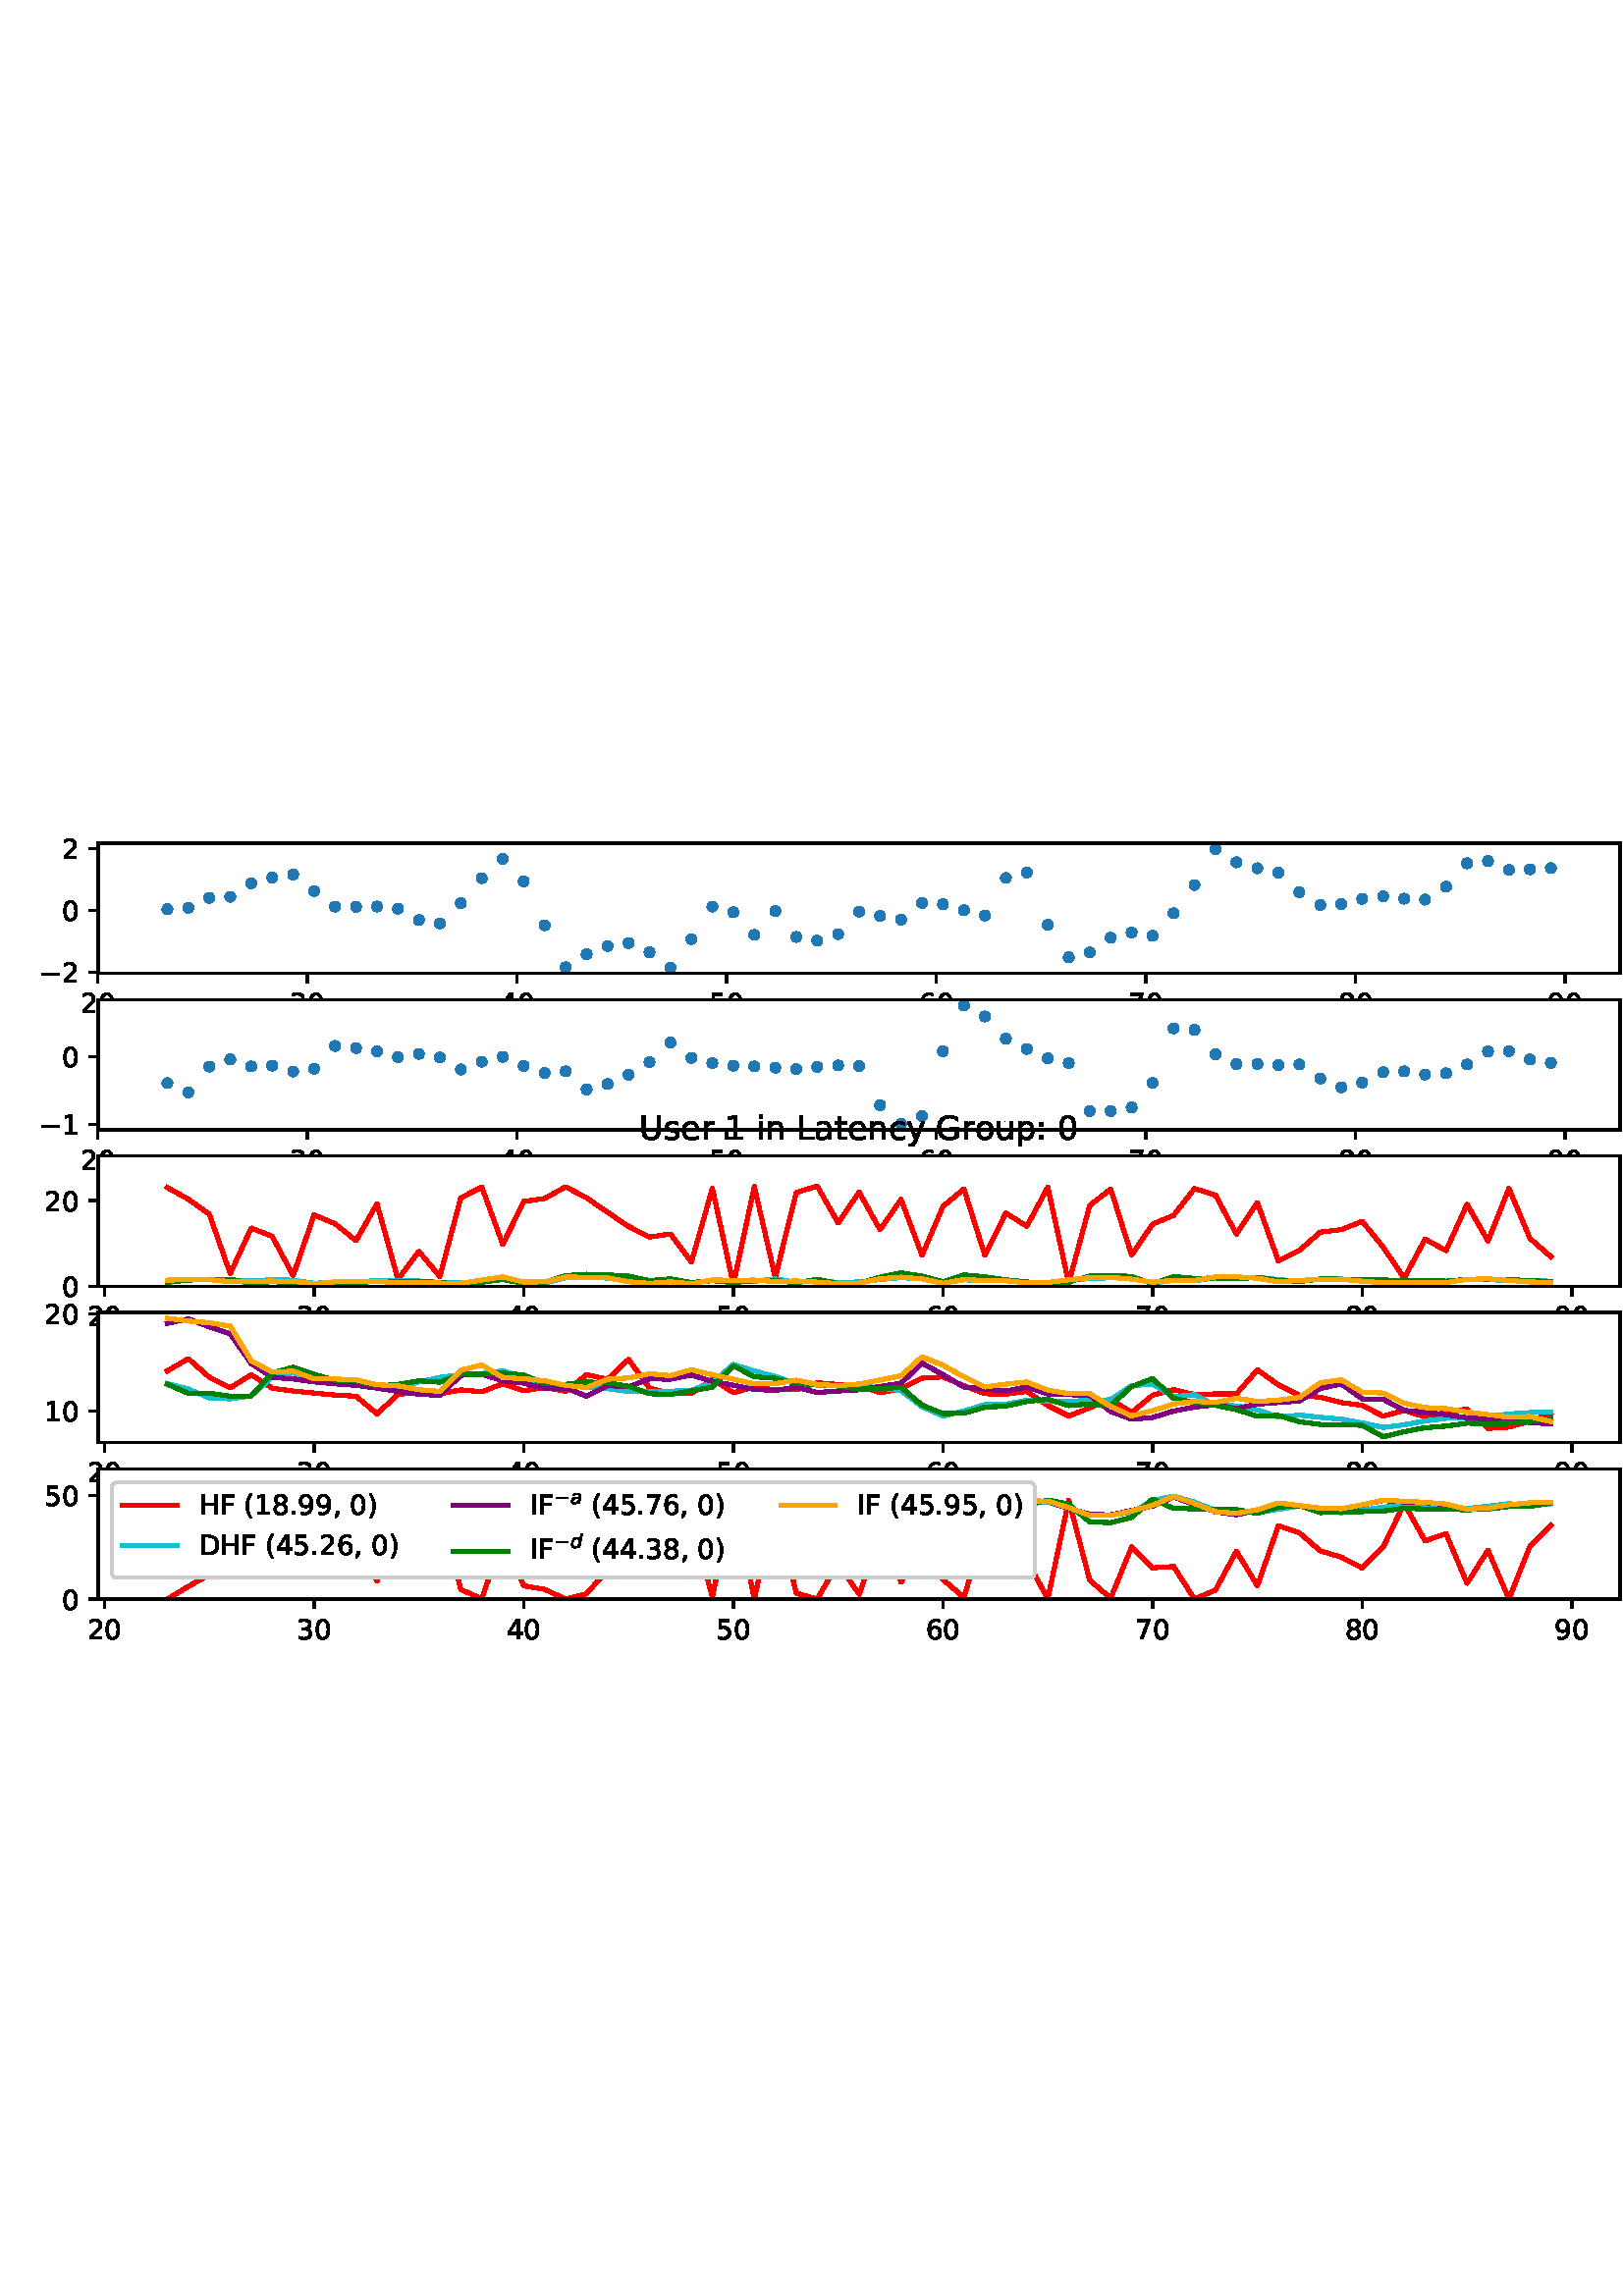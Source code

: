 %!PS-Adobe-3.0 EPSF-3.0
%%Orientation: portrait
%%BoundingBox: -54 216 666 576
%%EndComments
%%BeginProlog
/mpldict 9 dict def
mpldict begin
/m { moveto } bind def
/l { lineto } bind def
/r { rlineto } bind def
/c { curveto } bind def
/cl { closepath } bind def
/box {
m
1 index 0 r
0 exch r
neg 0 r
cl
} bind def
/clipbox {
box
clip
newpath
} bind def
%!PS-Adobe-3.0 Resource-Font
%%Copyright: Copyright (c) 2003 by Bitstream, Inc. All Rights Reserved. Copyright (c) 2006 by Tavmjong Bah. All Rights Reserved. DejaVu changes are in public domain 
25 dict begin
/_d{bind def}bind def
/_m{moveto}_d
/_l{lineto}_d
/_cl{closepath eofill}_d
/_c{curveto}_d
/_sc{7 -1 roll{setcachedevice}{pop pop pop pop pop pop}ifelse}_d
/_e{exec}_d
/FontName /DejaVuSans def
/PaintType 0 def
/FontMatrix[.001 0 0 .001 0 0]def
/FontBBox[-1021 -463 1793 1232]def
/FontType 3 def
/Encoding [ /space /parenleft /parenright /comma /period /zero /one /two /three /four /five /six /seven /eight /nine /colon /D /F /G /H /I /L /U /a /c /e /i /n /o /p /r /s /t /u /y /minus ] def
/FontInfo 10 dict dup begin
/FamilyName (DejaVu Sans) def
/FullName (DejaVu Sans) def
/Notice (Copyright (c) 2003 by Bitstream, Inc. All Rights Reserved. Copyright (c) 2006 by Tavmjong Bah. All Rights Reserved. DejaVu changes are in public domain ) def
/Weight (Book) def
/Version (Version 2.35) def
/ItalicAngle 0.0 def
/isFixedPitch false def
/UnderlinePosition -130 def
/UnderlineThickness 90 def
end readonly def
/CharStrings 37 dict dup begin
/.notdef 0 def
/space{318 0 0 0 0 0 _sc
}_d
/parenleft{390 0 86 -131 310 759 _sc
310 759 _m
266 683 234 609 213 536 _c
191 463 181 389 181 314 _c
181 238 191 164 213 91 _c
234 17 266 -56 310 -131 _c
232 -131 _l
183 -54 146 20 122 94 _c
98 168 86 241 86 314 _c
86 386 98 459 122 533 _c
146 607 182 682 232 759 _c
310 759 _l
_cl}_d
/parenright{390 0 80 -131 304 759 _sc
80 759 _m
158 759 _l
206 682 243 607 267 533 _c
291 459 304 386 304 314 _c
304 241 291 168 267 94 _c
243 20 206 -54 158 -131 _c
80 -131 _l
123 -56 155 17 177 91 _c
198 164 209 238 209 314 _c
209 389 198 463 177 536 _c
155 609 123 683 80 759 _c
_cl}_d
/comma{318 0 77 -115 220 124 _sc
117 124 _m
220 124 _l
220 40 _l
140 -115 _l
77 -115 _l
117 40 _l
117 124 _l
_cl}_d
/period{318 0 107 0 210 124 _sc
107 124 _m
210 124 _l
210 0 _l
107 0 _l
107 124 _l
_cl}_d
/zero{636 0 66 -13 570 742 _sc
318 664 _m
267 664 229 639 203 589 _c
177 539 165 464 165 364 _c
165 264 177 189 203 139 _c
229 89 267 64 318 64 _c
369 64 407 89 433 139 _c
458 189 471 264 471 364 _c
471 464 458 539 433 589 _c
407 639 369 664 318 664 _c
318 742 _m
399 742 461 709 505 645 _c
548 580 570 486 570 364 _c
570 241 548 147 505 83 _c
461 19 399 -13 318 -13 _c
236 -13 173 19 130 83 _c
87 147 66 241 66 364 _c
66 486 87 580 130 645 _c
173 709 236 742 318 742 _c
_cl}_d
/one{636 0 110 0 544 729 _sc
124 83 _m
285 83 _l
285 639 _l
110 604 _l
110 694 _l
284 729 _l
383 729 _l
383 83 _l
544 83 _l
544 0 _l
124 0 _l
124 83 _l
_cl}_d
/two{{636 0 73 0 536 742 _sc
192 83 _m
536 83 _l
536 0 _l
73 0 _l
73 83 _l
110 121 161 173 226 239 _c
290 304 331 346 348 365 _c
380 400 402 430 414 455 _c
426 479 433 504 433 528 _c
433 566 419 598 392 622 _c
365 646 330 659 286 659 _c
255 659 222 653 188 643 _c
154 632 117 616 78 594 _c
78 694 _l
118 710 155 722 189 730 _c
223 738 255 742 284 742 _c
}_e{359 742 419 723 464 685 _c
509 647 532 597 532 534 _c
532 504 526 475 515 449 _c
504 422 484 390 454 354 _c
446 344 420 317 376 272 _c
332 227 271 164 192 83 _c
_cl}_e}_d
/three{{636 0 76 -13 556 742 _sc
406 393 _m
453 383 490 362 516 330 _c
542 298 556 258 556 212 _c
556 140 531 84 482 45 _c
432 6 362 -13 271 -13 _c
240 -13 208 -10 176 -4 _c
144 1 110 10 76 22 _c
76 117 _l
103 101 133 89 166 81 _c
198 73 232 69 268 69 _c
330 69 377 81 409 105 _c
441 129 458 165 458 212 _c
458 254 443 288 413 312 _c
383 336 341 349 287 349 _c
}_e{202 349 _l
202 430 _l
291 430 _l
339 430 376 439 402 459 _c
428 478 441 506 441 543 _c
441 580 427 609 401 629 _c
374 649 336 659 287 659 _c
260 659 231 656 200 650 _c
169 644 135 635 98 623 _c
98 711 _l
135 721 170 729 203 734 _c
235 739 266 742 296 742 _c
370 742 429 725 473 691 _c
517 657 539 611 539 553 _c
539 513 527 479 504 451 _c
481 423 448 403 406 393 _c
_cl}_e}_d
/four{636 0 49 0 580 729 _sc
378 643 _m
129 254 _l
378 254 _l
378 643 _l
352 729 _m
476 729 _l
476 254 _l
580 254 _l
580 172 _l
476 172 _l
476 0 _l
378 0 _l
378 172 _l
49 172 _l
49 267 _l
352 729 _l
_cl}_d
/five{{636 0 77 -13 549 729 _sc
108 729 _m
495 729 _l
495 646 _l
198 646 _l
198 467 _l
212 472 227 476 241 478 _c
255 480 270 482 284 482 _c
365 482 429 459 477 415 _c
525 370 549 310 549 234 _c
549 155 524 94 475 51 _c
426 8 357 -13 269 -13 _c
238 -13 207 -10 175 -6 _c
143 -1 111 6 77 17 _c
77 116 _l
106 100 136 88 168 80 _c
199 72 232 69 267 69 _c
}_e{323 69 368 83 401 113 _c
433 143 450 183 450 234 _c
450 284 433 324 401 354 _c
368 384 323 399 267 399 _c
241 399 214 396 188 390 _c
162 384 135 375 108 363 _c
108 729 _l
_cl}_e}_d
/six{{636 0 70 -13 573 742 _sc
330 404 _m
286 404 251 388 225 358 _c
199 328 186 286 186 234 _c
186 181 199 139 225 109 _c
251 79 286 64 330 64 _c
374 64 409 79 435 109 _c
461 139 474 181 474 234 _c
474 286 461 328 435 358 _c
409 388 374 404 330 404 _c
526 713 _m
526 623 _l
501 635 476 644 451 650 _c
425 656 400 659 376 659 _c
310 659 260 637 226 593 _c
}_e{192 549 172 482 168 394 _c
187 422 211 444 240 459 _c
269 474 301 482 336 482 _c
409 482 467 459 509 415 _c
551 371 573 310 573 234 _c
573 159 550 99 506 54 _c
462 9 403 -13 330 -13 _c
246 -13 181 19 137 83 _c
92 147 70 241 70 364 _c
70 479 97 571 152 639 _c
206 707 280 742 372 742 _c
396 742 421 739 447 735 _c
472 730 498 723 526 713 _c
_cl}_e}_d
/seven{636 0 82 0 551 729 _sc
82 729 _m
551 729 _l
551 687 _l
286 0 _l
183 0 _l
432 646 _l
82 646 _l
82 729 _l
_cl}_d
/eight{{636 0 68 -13 568 742 _sc
318 346 _m
271 346 234 333 207 308 _c
180 283 167 249 167 205 _c
167 161 180 126 207 101 _c
234 76 271 64 318 64 _c
364 64 401 76 428 102 _c
455 127 469 161 469 205 _c
469 249 455 283 429 308 _c
402 333 365 346 318 346 _c
219 388 _m
177 398 144 418 120 447 _c
96 476 85 511 85 553 _c
85 611 105 657 147 691 _c
188 725 245 742 318 742 _c
}_e{390 742 447 725 489 691 _c
530 657 551 611 551 553 _c
551 511 539 476 515 447 _c
491 418 459 398 417 388 _c
464 377 501 355 528 323 _c
554 291 568 251 568 205 _c
568 134 546 80 503 43 _c
459 5 398 -13 318 -13 _c
237 -13 175 5 132 43 _c
89 80 68 134 68 205 _c
68 251 81 291 108 323 _c
134 355 171 377 219 388 _c
183 544 _m
183 506 194 476 218 455 _c
}_e{242 434 275 424 318 424 _c
360 424 393 434 417 455 _c
441 476 453 506 453 544 _c
453 582 441 611 417 632 _c
393 653 360 664 318 664 _c
275 664 242 653 218 632 _c
194 611 183 582 183 544 _c
_cl}_e}_d
/nine{{636 0 63 -13 566 742 _sc
110 15 _m
110 105 _l
134 93 159 84 185 78 _c
210 72 235 69 260 69 _c
324 69 374 90 408 134 _c
442 178 462 244 468 334 _c
448 306 424 284 396 269 _c
367 254 335 247 300 247 _c
226 247 168 269 126 313 _c
84 357 63 417 63 494 _c
63 568 85 628 129 674 _c
173 719 232 742 306 742 _c
390 742 455 709 499 645 _c
543 580 566 486 566 364 _c
}_e{566 248 538 157 484 89 _c
429 21 356 -13 264 -13 _c
239 -13 214 -10 189 -6 _c
163 -2 137 5 110 15 _c
306 324 _m
350 324 385 339 411 369 _c
437 399 450 441 450 494 _c
450 546 437 588 411 618 _c
385 648 350 664 306 664 _c
262 664 227 648 201 618 _c
175 588 162 546 162 494 _c
162 441 175 399 201 369 _c
227 339 262 324 306 324 _c
_cl}_e}_d
/colon{337 0 117 0 220 517 _sc
117 124 _m
220 124 _l
220 0 _l
117 0 _l
117 124 _l
117 517 _m
220 517 _l
220 393 _l
117 393 _l
117 517 _l
_cl}_d
/D{770 0 98 0 711 729 _sc
197 648 _m
197 81 _l
316 81 _l
416 81 490 103 537 149 _c
583 195 607 267 607 365 _c
607 463 583 534 537 580 _c
490 625 416 648 316 648 _c
197 648 _l
98 729 _m
301 729 _l
442 729 546 699 612 641 _c
678 582 711 490 711 365 _c
711 239 677 147 611 88 _c
545 29 441 0 301 0 _c
98 0 _l
98 729 _l
_cl}_d
/F{575 0 98 0 517 729 _sc
98 729 _m
517 729 _l
517 646 _l
197 646 _l
197 431 _l
486 431 _l
486 348 _l
197 348 _l
197 0 _l
98 0 _l
98 729 _l
_cl}_d
/G{{775 0 56 -13 693 742 _sc
595 104 _m
595 300 _l
434 300 _l
434 381 _l
693 381 _l
693 68 _l
655 40 613 20 567 7 _c
521 -6 472 -13 420 -13 _c
306 -13 216 20 152 86 _c
88 152 56 245 56 364 _c
56 482 88 575 152 642 _c
216 708 306 742 420 742 _c
467 742 512 736 555 724 _c
598 712 638 695 674 673 _c
674 568 _l
637 598 598 621 557 637 _c
516 653 473 661 428 661 _c
}_e{338 661 271 636 227 586 _c
182 536 160 462 160 364 _c
160 265 182 191 227 141 _c
271 91 338 67 428 67 _c
462 67 493 70 521 76 _c
549 82 573 91 595 104 _c
_cl}_e}_d
/H{752 0 98 0 654 729 _sc
98 729 _m
197 729 _l
197 430 _l
555 430 _l
555 729 _l
654 729 _l
654 0 _l
555 0 _l
555 347 _l
197 347 _l
197 0 _l
98 0 _l
98 729 _l
_cl}_d
/I{295 0 98 0 197 729 _sc
98 729 _m
197 729 _l
197 0 _l
98 0 _l
98 729 _l
_cl}_d
/L{557 0 98 0 552 729 _sc
98 729 _m
197 729 _l
197 83 _l
552 83 _l
552 0 _l
98 0 _l
98 729 _l
_cl}_d
/U{732 0 87 -13 645 729 _sc
87 729 _m
186 729 _l
186 286 _l
186 208 200 151 228 117 _c
256 83 302 66 366 66 _c
429 66 475 83 503 117 _c
531 151 546 208 546 286 _c
546 729 _l
645 729 _l
645 274 _l
645 178 621 107 574 59 _c
527 11 458 -13 366 -13 _c
274 -13 204 11 157 59 _c
110 107 87 178 87 274 _c
87 729 _l
_cl}_d
/a{{613 0 60 -13 522 560 _sc
343 275 _m
270 275 220 266 192 250 _c
164 233 150 205 150 165 _c
150 133 160 107 181 89 _c
202 70 231 61 267 61 _c
317 61 357 78 387 114 _c
417 149 432 196 432 255 _c
432 275 _l
343 275 _l
522 312 _m
522 0 _l
432 0 _l
432 83 _l
411 49 385 25 355 10 _c
325 -5 287 -13 243 -13 _c
187 -13 142 2 109 33 _c
76 64 60 106 60 159 _c
}_e{60 220 80 266 122 298 _c
163 329 224 345 306 345 _c
432 345 _l
432 354 _l
432 395 418 427 391 450 _c
364 472 326 484 277 484 _c
245 484 215 480 185 472 _c
155 464 127 453 100 439 _c
100 522 _l
132 534 164 544 195 550 _c
226 556 256 560 286 560 _c
365 560 424 539 463 498 _c
502 457 522 395 522 312 _c
_cl}_e}_d
/c{{550 0 55 -13 488 560 _sc
488 526 _m
488 442 _l
462 456 437 466 411 473 _c
385 480 360 484 334 484 _c
276 484 230 465 198 428 _c
166 391 150 339 150 273 _c
150 206 166 154 198 117 _c
230 80 276 62 334 62 _c
360 62 385 65 411 72 _c
437 79 462 90 488 104 _c
488 21 _l
462 9 436 0 410 -5 _c
383 -10 354 -13 324 -13 _c
242 -13 176 12 128 64 _c
}_e{79 115 55 185 55 273 _c
55 362 79 432 128 483 _c
177 534 244 560 330 560 _c
358 560 385 557 411 551 _c
437 545 463 537 488 526 _c
_cl}_e}_d
/e{{615 0 55 -13 562 560 _sc
562 296 _m
562 252 _l
149 252 _l
153 190 171 142 205 110 _c
238 78 284 62 344 62 _c
378 62 412 66 444 74 _c
476 82 509 95 541 113 _c
541 28 _l
509 14 476 3 442 -3 _c
408 -9 373 -13 339 -13 _c
251 -13 182 12 131 62 _c
80 112 55 181 55 268 _c
55 357 79 428 127 481 _c
175 533 241 560 323 560 _c
397 560 455 536 498 489 _c
}_e{540 441 562 377 562 296 _c
472 322 _m
471 371 457 410 431 440 _c
404 469 368 484 324 484 _c
274 484 234 469 204 441 _c
174 413 156 373 152 322 _c
472 322 _l
_cl}_e}_d
/i{278 0 94 0 184 760 _sc
94 547 _m
184 547 _l
184 0 _l
94 0 _l
94 547 _l
94 760 _m
184 760 _l
184 646 _l
94 646 _l
94 760 _l
_cl}_d
/n{634 0 91 0 549 560 _sc
549 330 _m
549 0 _l
459 0 _l
459 327 _l
459 379 448 417 428 443 _c
408 469 378 482 338 482 _c
289 482 251 466 223 435 _c
195 404 181 362 181 309 _c
181 0 _l
91 0 _l
91 547 _l
181 547 _l
181 462 _l
202 494 227 519 257 535 _c
286 551 320 560 358 560 _c
420 560 468 540 500 501 _c
532 462 549 405 549 330 _c
_cl}_d
/o{612 0 55 -13 557 560 _sc
306 484 _m
258 484 220 465 192 427 _c
164 389 150 338 150 273 _c
150 207 163 156 191 118 _c
219 80 257 62 306 62 _c
354 62 392 80 420 118 _c
448 156 462 207 462 273 _c
462 337 448 389 420 427 _c
392 465 354 484 306 484 _c
306 560 _m
384 560 445 534 490 484 _c
534 433 557 363 557 273 _c
557 183 534 113 490 63 _c
445 12 384 -13 306 -13 _c
227 -13 165 12 121 63 _c
77 113 55 183 55 273 _c
55 363 77 433 121 484 _c
165 534 227 560 306 560 _c
_cl}_d
/p{{635 0 91 -207 580 560 _sc
181 82 _m
181 -207 _l
91 -207 _l
91 547 _l
181 547 _l
181 464 _l
199 496 223 520 252 536 _c
281 552 316 560 356 560 _c
422 560 476 533 518 481 _c
559 428 580 359 580 273 _c
580 187 559 117 518 65 _c
476 13 422 -13 356 -13 _c
316 -13 281 -5 252 10 _c
223 25 199 49 181 82 _c
487 273 _m
487 339 473 390 446 428 _c
418 466 381 485 334 485 _c
}_e{286 485 249 466 222 428 _c
194 390 181 339 181 273 _c
181 207 194 155 222 117 _c
249 79 286 61 334 61 _c
381 61 418 79 446 117 _c
473 155 487 207 487 273 _c
_cl}_e}_d
/r{411 0 91 0 411 560 _sc
411 463 _m
401 469 390 473 378 476 _c
366 478 353 480 339 480 _c
288 480 249 463 222 430 _c
194 397 181 350 181 288 _c
181 0 _l
91 0 _l
91 547 _l
181 547 _l
181 462 _l
199 495 224 520 254 536 _c
284 552 321 560 365 560 _c
371 560 378 559 386 559 _c
393 558 401 557 411 555 _c
411 463 _l
_cl}_d
/s{{521 0 54 -13 472 560 _sc
443 531 _m
443 446 _l
417 458 391 468 364 475 _c
336 481 308 485 279 485 _c
234 485 200 478 178 464 _c
156 450 145 430 145 403 _c
145 382 153 366 169 354 _c
185 342 217 330 265 320 _c
296 313 _l
360 299 405 279 432 255 _c
458 230 472 195 472 151 _c
472 100 452 60 412 31 _c
372 1 316 -13 246 -13 _c
216 -13 186 -10 154 -5 _c
}_e{122 0 89 8 54 20 _c
54 113 _l
87 95 120 82 152 74 _c
184 65 216 61 248 61 _c
290 61 323 68 346 82 _c
368 96 380 117 380 144 _c
380 168 371 187 355 200 _c
339 213 303 226 247 238 _c
216 245 _l
160 257 119 275 95 299 _c
70 323 58 356 58 399 _c
58 450 76 490 112 518 _c
148 546 200 560 268 560 _c
301 560 332 557 362 552 _c
391 547 418 540 443 531 _c
}_e{_cl}_e}_d
/t{392 0 27 0 368 702 _sc
183 702 _m
183 547 _l
368 547 _l
368 477 _l
183 477 _l
183 180 _l
183 135 189 106 201 94 _c
213 81 238 75 276 75 _c
368 75 _l
368 0 _l
276 0 _l
206 0 158 13 132 39 _c
106 65 93 112 93 180 _c
93 477 _l
27 477 _l
27 547 _l
93 547 _l
93 702 _l
183 702 _l
_cl}_d
/u{634 0 85 -13 543 560 _sc
85 216 _m
85 547 _l
175 547 _l
175 219 _l
175 167 185 129 205 103 _c
225 77 255 64 296 64 _c
344 64 383 79 411 110 _c
439 141 453 183 453 237 _c
453 547 _l
543 547 _l
543 0 _l
453 0 _l
453 84 _l
431 50 405 26 377 10 _c
348 -5 315 -13 277 -13 _c
214 -13 166 6 134 45 _c
101 83 85 140 85 216 _c
311 560 _m
311 560 _l
_cl}_d
/y{592 0 30 -207 562 547 _sc
322 -50 _m
296 -114 271 -157 247 -177 _c
223 -197 191 -207 151 -207 _c
79 -207 _l
79 -132 _l
132 -132 _l
156 -132 175 -126 189 -114 _c
203 -102 218 -75 235 -31 _c
251 9 _l
30 547 _l
125 547 _l
296 119 _l
467 547 _l
562 547 _l
322 -50 _l
_cl}_d
/minus{838 0 106 272 732 355 _sc
106 355 _m
732 355 _l
732 272 _l
106 272 _l
106 355 _l
_cl}_d
end readonly def

/BuildGlyph
 {exch begin
 CharStrings exch
 2 copy known not{pop /.notdef}if
 true 3 1 roll get exec
 end}_d

/BuildChar {
 1 index /Encoding get exch get
 1 index /BuildGlyph get exec
}_d

FontName currentdict end definefont pop
%!PS-Adobe-3.0 Resource-Font
%%Copyright: Copyright (c) 2003 by Bitstream, Inc. All Rights Reserved. Copyright (c) 2006 by Tavmjong Bah. All Rights Reserved. DejaVu changes are in public domain 
25 dict begin
/_d{bind def}bind def
/_m{moveto}_d
/_l{lineto}_d
/_cl{closepath eofill}_d
/_c{curveto}_d
/_sc{7 -1 roll{setcachedevice}{pop pop pop pop pop pop}ifelse}_d
/_e{exec}_d
/FontName /DejaVuSans-Oblique def
/PaintType 0 def
/FontMatrix[.001 0 0 .001 0 0]def
/FontBBox[-1016 -350 1659 1068]def
/FontType 3 def
/Encoding [ /a /d ] def
/FontInfo 10 dict dup begin
/FamilyName (DejaVu Sans) def
/FullName (DejaVu Sans Oblique) def
/Notice (Copyright (c) 2003 by Bitstream, Inc. All Rights Reserved. Copyright (c) 2006 by Tavmjong Bah. All Rights Reserved. DejaVu changes are in public domain ) def
/Weight (Oblique) def
/Version (Version 2.35) def
/ItalicAngle -11.0 def
/isFixedPitch false def
/UnderlinePosition -130 def
/UnderlineThickness 90 def
end readonly def
/CharStrings 3 dict dup begin
/.notdef 0 def
/a{{613 0 41 -13 547 560 _sc
537 312 _m
476 0 _l
386 0 _l
403 83 _l
376 50 346 26 312 10 _c
278 -5 241 -13 200 -13 _c
153 -13 115 1 85 29 _c
55 57 41 93 41 138 _c
41 202 66 252 117 289 _c
168 326 238 345 328 345 _c
453 345 _l
458 369 _l
458 371 459 374 459 377 _c
459 380 460 385 460 392 _c
460 421 448 444 424 460 _c
400 476 367 484 325 484 _c
}_e{295 484 265 480 235 472 _c
204 464 172 453 140 439 _c
156 522 _l
190 534 223 544 255 550 _c
287 556 319 560 349 560 _c
413 560 462 546 496 518 _c
530 490 547 449 547 396 _c
547 385 546 372 544 358 _c
542 343 540 328 537 312 _c
440 275 _m
350 275 _l
276 275 222 265 187 245 _c
151 225 134 195 134 154 _c
134 125 143 102 161 86 _c
179 70 204 62 236 62 _c
}_e{284 62 327 79 363 114 _c
399 149 424 196 436 255 _c
440 275 _l
_cl}_e}_d
/d{{635 0 46 -13 639 760 _sc
418 82 _m
394 50 365 27 332 11 _c
299 -5 263 -13 223 -13 _c
168 -13 125 5 93 42 _c
61 79 46 130 46 195 _c
46 249 55 300 75 349 _c
94 398 122 442 158 481 _c
182 507 209 526 239 540 _c
269 553 301 560 335 560 _c
370 560 401 551 428 534 _c
454 517 475 493 490 462 _c
549 760 _l
639 760 _l
491 0 _l
401 0 _l
418 82 _l
139 211 _m
}_e{139 163 149 126 171 100 _c
192 74 222 61 260 61 _c
288 61 314 67 338 81 _c
362 95 383 115 401 141 _c
420 168 435 200 446 236 _c
457 272 463 307 463 342 _c
463 387 452 422 431 448 _c
409 473 380 486 343 486 _c
314 486 287 479 263 466 _c
239 452 218 433 201 408 _c
182 381 167 350 156 314 _c
144 278 139 243 139 211 _c
_cl}_e}_d
end readonly def

/BuildGlyph
 {exch begin
 CharStrings exch
 2 copy known not{pop /.notdef}if
 true 3 1 roll get exec
 end}_d

/BuildChar {
 1 index /Encoding get exch get
 1 index /BuildGlyph get exec
}_d

FontName currentdict end definefont pop
end
%%EndProlog
mpldict begin
-54 216 translate
720 360 0 0 clipbox
gsave
0 0 m
720 0 l
720 360 l
0 360 l
cl
1.000 setgray
fill
grestore
gsave
90 269.007 m
648 269.007 l
648 316.8 l
90 316.8 l
cl
1.000 setgray
fill
grestore
0.800 setlinewidth
1 setlinejoin
0 setlinecap
[] 0 setdash
0.000 setgray
gsave
/o {
gsave
newpath
translate
0.8 setlinewidth
1 setlinejoin
0 setlinecap
0 0 m
0 -3.5 l

gsave
0.000 setgray
fill
grestore
stroke
grestore
} bind def
89.846 269.007 o
grestore
/DejaVuSans findfont
10.000 scalefont
setfont
gsave
83.487 254.413 translate
0.0 rotate
0.0 0.0 m /two glyphshow
6.362 0.0 m /zero glyphshow
grestore
gsave
/o {
gsave
newpath
translate
0.8 setlinewidth
1 setlinejoin
0 setlinecap
0 0 m
0 -3.5 l

gsave
0.000 setgray
fill
grestore
stroke
grestore
} bind def
166.706 269.007 o
grestore
gsave
160.346 254.413 translate
0.0 rotate
0.0 0.0 m /three glyphshow
6.362 0.0 m /zero glyphshow
grestore
gsave
/o {
gsave
newpath
translate
0.8 setlinewidth
1 setlinejoin
0 setlinecap
0 0 m
0 -3.5 l

gsave
0.000 setgray
fill
grestore
stroke
grestore
} bind def
243.565 269.007 o
grestore
gsave
237.206 254.413 translate
0.0 rotate
0.0 0.0 m /four glyphshow
6.362 0.0 m /zero glyphshow
grestore
gsave
/o {
gsave
newpath
translate
0.8 setlinewidth
1 setlinejoin
0 setlinecap
0 0 m
0 -3.5 l

gsave
0.000 setgray
fill
grestore
stroke
grestore
} bind def
320.425 269.007 o
grestore
gsave
314.065 254.413 translate
0.0 rotate
0.0 0.0 m /five glyphshow
6.362 0.0 m /zero glyphshow
grestore
gsave
/o {
gsave
newpath
translate
0.8 setlinewidth
1 setlinejoin
0 setlinecap
0 0 m
0 -3.5 l

gsave
0.000 setgray
fill
grestore
stroke
grestore
} bind def
397.284 269.007 o
grestore
gsave
390.925 254.413 translate
0.0 rotate
0.0 0.0 m /six glyphshow
6.362 0.0 m /zero glyphshow
grestore
gsave
/o {
gsave
newpath
translate
0.8 setlinewidth
1 setlinejoin
0 setlinecap
0 0 m
0 -3.5 l

gsave
0.000 setgray
fill
grestore
stroke
grestore
} bind def
474.144 269.007 o
grestore
gsave
467.784 254.413 translate
0.0 rotate
0.0 0.0 m /seven glyphshow
6.362 0.0 m /zero glyphshow
grestore
gsave
/o {
gsave
newpath
translate
0.8 setlinewidth
1 setlinejoin
0 setlinecap
0 0 m
0 -3.5 l

gsave
0.000 setgray
fill
grestore
stroke
grestore
} bind def
551.003 269.007 o
grestore
gsave
544.644 254.413 translate
0.0 rotate
0.0 0.0 m /eight glyphshow
6.362 0.0 m /zero glyphshow
grestore
gsave
/o {
gsave
newpath
translate
0.8 setlinewidth
1 setlinejoin
0 setlinecap
0 0 m
0 -3.5 l

gsave
0.000 setgray
fill
grestore
stroke
grestore
} bind def
627.863 269.007 o
grestore
gsave
621.503 254.413 translate
0.0 rotate
0.0 0.0 m /nine glyphshow
6.362 0.0 m /zero glyphshow
grestore
gsave
/o {
gsave
newpath
translate
0.8 setlinewidth
1 setlinejoin
0 setlinecap
0 0 m
-3.5 0 l

gsave
0.000 setgray
fill
grestore
stroke
grestore
} bind def
90 269.55 o
grestore
gsave
68.266 265.753 translate
0.0 rotate
0.0 0.0 m /minus glyphshow
8.379 0.0 m /two glyphshow
grestore
gsave
/o {
gsave
newpath
translate
0.8 setlinewidth
1 setlinejoin
0 setlinecap
0 0 m
-3.5 0 l

gsave
0.000 setgray
fill
grestore
stroke
grestore
} bind def
90 292.141 o
grestore
gsave
76.641 288.344 translate
0.0 rotate
0.0 0.0 m /zero glyphshow
grestore
gsave
/o {
gsave
newpath
translate
0.8 setlinewidth
1 setlinejoin
0 setlinecap
0 0 m
-3.5 0 l

gsave
0.000 setgray
fill
grestore
stroke
grestore
} bind def
90 314.731 o
grestore
gsave
76.641 310.934 translate
0.0 rotate
0.0 0.0 m /two glyphshow
grestore
1.000 setlinewidth
0.122 0.467 0.706 setrgbcolor
gsave
558 47.79 90 269 clipbox
/o {
gsave
newpath
translate
1.0 setlinewidth
1 setlinejoin
0 setlinecap
0 -1.5 m
0.398 -1.5 0.779 -1.342 1.061 -1.061 c
1.342 -0.779 1.5 -0.398 1.5 0 c
1.5 0.398 1.342 0.779 1.061 1.061 c
0.779 1.342 0.398 1.5 0 1.5 c
-0.398 1.5 -0.779 1.342 -1.061 1.061 c
-1.342 0.779 -1.5 0.398 -1.5 0 c
-1.5 -0.398 -1.342 -0.779 -1.061 -1.061 c
-0.779 -1.342 -0.398 -1.5 0 -1.5 c
cl

gsave
0.122 0.467 0.706 setrgbcolor
fill
grestore
stroke
grestore
} bind def
115.364 292.582 o
115.364 292.582 o
123.05 293.107 o
123.05 293.107 o
130.736 296.757 o
130.736 296.757 o
138.421 297.139 o
138.421 297.139 o
146.107 302.114 o
146.107 302.114 o
153.793 304.2 o
153.793 304.2 o
161.479 305.305 o
161.479 305.305 o
169.165 299.271 o
169.165 299.271 o
176.851 293.558 o
176.851 293.558 o
184.537 293.499 o
184.537 293.499 o
192.223 293.593 o
192.223 293.593 o
199.909 292.784 o
199.909 292.784 o
207.595 288.603 o
207.595 288.603 o
215.281 287.349 o
215.281 287.349 o
222.967 294.816 o
222.967 294.816 o
230.653 303.976 o
230.653 303.976 o
238.339 311.008 o
238.339 311.008 o
246.025 302.791 o
246.025 302.791 o
253.711 286.697 o
253.711 286.697 o
261.397 271.278 o
261.397 271.278 o
269.083 276.091 o
269.083 276.091 o
276.769 279.087 o
276.769 279.087 o
284.455 280.225 o
284.455 280.225 o
292.14 276.784 o
292.14 276.784 o
299.826 271.179 o
299.826 271.179 o
307.512 281.613 o
307.512 281.613 o
315.198 293.527 o
315.198 293.527 o
322.884 291.463 o
322.884 291.463 o
330.57 283.17 o
330.57 283.17 o
338.256 291.932 o
338.256 291.932 o
345.942 282.41 o
345.942 282.41 o
353.628 281.06 o
353.628 281.06 o
361.314 283.467 o
361.314 283.467 o
369 291.723 o
369 291.723 o
376.686 290.102 o
376.686 290.102 o
384.372 288.787 o
384.372 288.787 o
392.058 294.895 o
392.058 294.895 o
399.744 294.4 o
399.744 294.4 o
407.43 292.214 o
407.43 292.214 o
415.116 290.303 o
415.116 290.303 o
422.802 304.059 o
422.802 304.059 o
430.488 306.077 o
430.488 306.077 o
438.174 286.858 o
438.174 286.858 o
445.86 274.94 o
445.86 274.94 o
453.545 276.751 o
453.545 276.751 o
461.231 282.144 o
461.231 282.144 o
468.917 284.056 o
468.917 284.056 o
476.603 282.834 o
476.603 282.834 o
484.289 291.094 o
484.289 291.094 o
491.975 301.457 o
491.975 301.457 o
499.661 314.628 o
499.661 314.628 o
507.347 309.793 o
507.347 309.793 o
515.033 307.604 o
515.033 307.604 o
522.719 305.965 o
522.719 305.965 o
530.405 298.822 o
530.405 298.822 o
538.091 294.167 o
538.091 294.167 o
545.777 294.449 o
545.777 294.449 o
553.463 296.398 o
553.463 296.398 o
561.149 297.281 o
561.149 297.281 o
568.835 296.46 o
568.835 296.46 o
576.521 296.115 o
576.521 296.115 o
584.207 300.825 o
584.207 300.825 o
591.893 309.429 o
591.893 309.429 o
599.579 310.248 o
599.579 310.248 o
607.264 306.987 o
607.264 306.987 o
614.95 307.233 o
614.95 307.233 o
622.636 307.646 o
622.636 307.646 o
grestore
0.800 setlinewidth
0 setlinejoin
2 setlinecap
[] 0 setdash
0.000 setgray
gsave
90 269.007 m
90 316.8 l
stroke
grestore
gsave
648 269.007 m
648 316.8 l
stroke
grestore
gsave
90 269.007 m
648 269.007 l
stroke
grestore
gsave
90 316.8 m
648 316.8 l
stroke
grestore
gsave
90 211.655 m
648 211.655 l
648 259.448 l
90 259.448 l
cl
1.000 setgray
fill
grestore
1 setlinejoin
0 setlinecap
[] 0 setdash
gsave
/o {
gsave
newpath
translate
0.8 setlinewidth
1 setlinejoin
0 setlinecap
0 0 m
0 -3.5 l

gsave
0.000 setgray
fill
grestore
stroke
grestore
} bind def
89.846 211.655 o
grestore
gsave
83.487 197.061 translate
0.0 rotate
0.0 0.0 m /two glyphshow
6.362 0.0 m /zero glyphshow
grestore
gsave
/o {
gsave
newpath
translate
0.8 setlinewidth
1 setlinejoin
0 setlinecap
0 0 m
0 -3.5 l

gsave
0.000 setgray
fill
grestore
stroke
grestore
} bind def
166.706 211.655 o
grestore
gsave
160.346 197.061 translate
0.0 rotate
0.0 0.0 m /three glyphshow
6.362 0.0 m /zero glyphshow
grestore
gsave
/o {
gsave
newpath
translate
0.8 setlinewidth
1 setlinejoin
0 setlinecap
0 0 m
0 -3.5 l

gsave
0.000 setgray
fill
grestore
stroke
grestore
} bind def
243.565 211.655 o
grestore
gsave
237.206 197.061 translate
0.0 rotate
0.0 0.0 m /four glyphshow
6.362 0.0 m /zero glyphshow
grestore
gsave
/o {
gsave
newpath
translate
0.8 setlinewidth
1 setlinejoin
0 setlinecap
0 0 m
0 -3.5 l

gsave
0.000 setgray
fill
grestore
stroke
grestore
} bind def
320.425 211.655 o
grestore
gsave
314.065 197.061 translate
0.0 rotate
0.0 0.0 m /five glyphshow
6.362 0.0 m /zero glyphshow
grestore
gsave
/o {
gsave
newpath
translate
0.8 setlinewidth
1 setlinejoin
0 setlinecap
0 0 m
0 -3.5 l

gsave
0.000 setgray
fill
grestore
stroke
grestore
} bind def
397.284 211.655 o
grestore
gsave
390.925 197.061 translate
0.0 rotate
0.0 0.0 m /six glyphshow
6.362 0.0 m /zero glyphshow
grestore
gsave
/o {
gsave
newpath
translate
0.8 setlinewidth
1 setlinejoin
0 setlinecap
0 0 m
0 -3.5 l

gsave
0.000 setgray
fill
grestore
stroke
grestore
} bind def
474.144 211.655 o
grestore
gsave
467.784 197.061 translate
0.0 rotate
0.0 0.0 m /seven glyphshow
6.362 0.0 m /zero glyphshow
grestore
gsave
/o {
gsave
newpath
translate
0.8 setlinewidth
1 setlinejoin
0 setlinecap
0 0 m
0 -3.5 l

gsave
0.000 setgray
fill
grestore
stroke
grestore
} bind def
551.003 211.655 o
grestore
gsave
544.644 197.061 translate
0.0 rotate
0.0 0.0 m /eight glyphshow
6.362 0.0 m /zero glyphshow
grestore
gsave
/o {
gsave
newpath
translate
0.8 setlinewidth
1 setlinejoin
0 setlinecap
0 0 m
0 -3.5 l

gsave
0.000 setgray
fill
grestore
stroke
grestore
} bind def
627.863 211.655 o
grestore
gsave
621.503 197.061 translate
0.0 rotate
0.0 0.0 m /nine glyphshow
6.362 0.0 m /zero glyphshow
grestore
gsave
/o {
gsave
newpath
translate
0.8 setlinewidth
1 setlinejoin
0 setlinecap
0 0 m
-3.5 0 l

gsave
0.000 setgray
fill
grestore
stroke
grestore
} bind def
90 213.795 o
grestore
gsave
68.266 209.998 translate
0.0 rotate
0.0 0.0 m /minus glyphshow
8.379 0.0 m /one glyphshow
grestore
gsave
/o {
gsave
newpath
translate
0.8 setlinewidth
1 setlinejoin
0 setlinecap
0 0 m
-3.5 0 l

gsave
0.000 setgray
fill
grestore
stroke
grestore
} bind def
90 238.573 o
grestore
gsave
76.641 234.776 translate
0.0 rotate
0.0 0.0 m /zero glyphshow
grestore
1.000 setlinewidth
0.122 0.467 0.706 setrgbcolor
gsave
558 47.79 90 211.7 clipbox
/o {
gsave
newpath
translate
1.0 setlinewidth
1 setlinejoin
0 setlinecap
0 -1.5 m
0.398 -1.5 0.779 -1.342 1.061 -1.061 c
1.342 -0.779 1.5 -0.398 1.5 0 c
1.5 0.398 1.342 0.779 1.061 1.061 c
0.779 1.342 0.398 1.5 0 1.5 c
-0.398 1.5 -0.779 1.342 -1.061 1.061 c
-1.342 0.779 -1.5 0.398 -1.5 0 c
-1.5 -0.398 -1.342 -0.779 -1.061 -1.061 c
-0.779 -1.342 -0.398 -1.5 0 -1.5 c
cl

gsave
0.122 0.467 0.706 setrgbcolor
fill
grestore
stroke
grestore
} bind def
115.364 228.807 o
115.364 228.807 o
123.05 225.427 o
123.05 225.427 o
130.736 234.866 o
130.736 234.866 o
138.421 237.506 o
138.421 237.506 o
146.107 234.935 o
146.107 234.935 o
153.793 235.238 o
153.793 235.238 o
161.479 233.065 o
161.479 233.065 o
169.165 234.103 o
169.165 234.103 o
176.851 242.449 o
176.851 242.449 o
184.537 241.674 o
184.537 241.674 o
192.223 240.464 o
192.223 240.464 o
199.909 238.357 o
199.909 238.357 o
207.595 239.529 o
207.595 239.529 o
215.281 238.213 o
215.281 238.213 o
222.967 233.816 o
222.967 233.816 o
230.653 236.68 o
230.653 236.68 o
238.339 238.471 o
238.339 238.471 o
246.025 235.103 o
246.025 235.103 o
253.711 232.496 o
253.711 232.496 o
261.397 233.119 o
261.397 233.119 o
269.083 226.525 o
269.083 226.525 o
276.769 228.461 o
276.769 228.461 o
284.455 231.902 o
284.455 231.902 o
292.14 236.496 o
292.14 236.496 o
299.826 243.683 o
299.826 243.683 o
307.512 238.074 o
307.512 238.074 o
315.198 236.156 o
315.198 236.156 o
322.884 235.217 o
322.884 235.217 o
330.57 234.944 o
330.57 234.944 o
338.256 234.475 o
338.256 234.475 o
345.942 233.934 o
345.942 233.934 o
353.628 234.784 o
353.628 234.784 o
361.314 235.308 o
361.314 235.308 o
369 235.059 o
369 235.059 o
376.686 220.722 o
376.686 220.722 o
384.372 213.828 o
384.372 213.828 o
392.058 216.727 o
392.058 216.727 o
399.744 240.524 o
399.744 240.524 o
407.43 257.276 o
407.43 257.276 o
415.116 253.268 o
415.116 253.268 o
422.802 245.118 o
422.802 245.118 o
430.488 241.357 o
430.488 241.357 o
438.174 237.914 o
438.174 237.914 o
445.86 236.184 o
445.86 236.184 o
453.545 218.582 o
453.545 218.582 o
461.231 218.571 o
461.231 218.571 o
468.917 219.909 o
468.917 219.909 o
476.603 228.884 o
476.603 228.884 o
484.289 248.904 o
484.289 248.904 o
491.975 248.331 o
491.975 248.331 o
499.661 239.402 o
499.661 239.402 o
507.347 235.809 o
507.347 235.809 o
515.033 235.849 o
515.033 235.849 o
522.719 235.428 o
522.719 235.428 o
530.405 235.653 o
530.405 235.653 o
538.091 230.52 o
538.091 230.52 o
545.777 227.295 o
545.777 227.295 o
553.463 229.006 o
553.463 229.006 o
561.149 232.821 o
561.149 232.821 o
568.835 233.12 o
568.835 233.12 o
576.521 231.952 o
576.521 231.952 o
584.207 232.402 o
584.207 232.402 o
591.893 235.642 o
591.893 235.642 o
599.579 240.444 o
599.579 240.444 o
607.264 240.549 o
607.264 240.549 o
614.95 237.48 o
614.95 237.48 o
622.636 236.254 o
622.636 236.254 o
grestore
0.800 setlinewidth
0 setlinejoin
2 setlinecap
[] 0 setdash
0.000 setgray
gsave
90 211.655 m
90 259.448 l
stroke
grestore
gsave
648 211.655 m
648 259.448 l
stroke
grestore
gsave
90 211.655 m
648 211.655 l
stroke
grestore
gsave
90 259.448 m
648 259.448 l
stroke
grestore
gsave
90 154.303 m
648 154.303 l
648 202.097 l
90 202.097 l
cl
1.000 setgray
fill
grestore
1 setlinejoin
0 setlinecap
[] 0 setdash
gsave
/o {
gsave
newpath
translate
0.8 setlinewidth
1 setlinejoin
0 setlinecap
0 0 m
0 -3.5 l

gsave
0.000 setgray
fill
grestore
stroke
grestore
} bind def
92.306 154.303 o
grestore
gsave
85.946 139.71 translate
0.0 rotate
0.0 0.0 m /two glyphshow
6.362 0.0 m /zero glyphshow
grestore
gsave
/o {
gsave
newpath
translate
0.8 setlinewidth
1 setlinejoin
0 setlinecap
0 0 m
0 -3.5 l

gsave
0.000 setgray
fill
grestore
stroke
grestore
} bind def
169.165 154.303 o
grestore
gsave
162.806 139.71 translate
0.0 rotate
0.0 0.0 m /three glyphshow
6.362 0.0 m /zero glyphshow
grestore
gsave
/o {
gsave
newpath
translate
0.8 setlinewidth
1 setlinejoin
0 setlinecap
0 0 m
0 -3.5 l

gsave
0.000 setgray
fill
grestore
stroke
grestore
} bind def
246.025 154.303 o
grestore
gsave
239.665 139.71 translate
0.0 rotate
0.0 0.0 m /four glyphshow
6.362 0.0 m /zero glyphshow
grestore
gsave
/o {
gsave
newpath
translate
0.8 setlinewidth
1 setlinejoin
0 setlinecap
0 0 m
0 -3.5 l

gsave
0.000 setgray
fill
grestore
stroke
grestore
} bind def
322.884 154.303 o
grestore
gsave
316.525 139.71 translate
0.0 rotate
0.0 0.0 m /five glyphshow
6.362 0.0 m /zero glyphshow
grestore
gsave
/o {
gsave
newpath
translate
0.8 setlinewidth
1 setlinejoin
0 setlinecap
0 0 m
0 -3.5 l

gsave
0.000 setgray
fill
grestore
stroke
grestore
} bind def
399.744 154.303 o
grestore
gsave
393.384 139.71 translate
0.0 rotate
0.0 0.0 m /six glyphshow
6.362 0.0 m /zero glyphshow
grestore
gsave
/o {
gsave
newpath
translate
0.8 setlinewidth
1 setlinejoin
0 setlinecap
0 0 m
0 -3.5 l

gsave
0.000 setgray
fill
grestore
stroke
grestore
} bind def
476.603 154.303 o
grestore
gsave
470.244 139.71 translate
0.0 rotate
0.0 0.0 m /seven glyphshow
6.362 0.0 m /zero glyphshow
grestore
gsave
/o {
gsave
newpath
translate
0.8 setlinewidth
1 setlinejoin
0 setlinecap
0 0 m
0 -3.5 l

gsave
0.000 setgray
fill
grestore
stroke
grestore
} bind def
553.463 154.303 o
grestore
gsave
547.103 139.71 translate
0.0 rotate
0.0 0.0 m /eight glyphshow
6.362 0.0 m /zero glyphshow
grestore
gsave
/o {
gsave
newpath
translate
0.8 setlinewidth
1 setlinejoin
0 setlinecap
0 0 m
0 -3.5 l

gsave
0.000 setgray
fill
grestore
stroke
grestore
} bind def
630.322 154.303 o
grestore
gsave
623.963 139.71 translate
0.0 rotate
0.0 0.0 m /nine glyphshow
6.362 0.0 m /zero glyphshow
grestore
gsave
/o {
gsave
newpath
translate
0.8 setlinewidth
1 setlinejoin
0 setlinecap
0 0 m
-3.5 0 l

gsave
0.000 setgray
fill
grestore
stroke
grestore
} bind def
90 154.303 o
grestore
gsave
76.641 150.507 translate
0.0 rotate
0.0 0.0 m /zero glyphshow
grestore
gsave
/o {
gsave
newpath
translate
0.8 setlinewidth
1 setlinejoin
0 setlinecap
0 0 m
-3.5 0 l

gsave
0.000 setgray
fill
grestore
stroke
grestore
} bind def
90 185.762 o
grestore
gsave
70.281 181.965 translate
0.0 rotate
0.0 0.0 m /two glyphshow
6.362 0.0 m /zero glyphshow
grestore
1.500 setlinewidth
2 setlinecap
1.000 0.000 0.000 setrgbcolor
gsave
558 47.79 90 154.3 clipbox
115.364 190.514 m
123.05 186.245 l
130.736 180.739 l
138.421 158.937 l
146.107 175.668 l
153.793 172.639 l
161.479 158.218 l
169.165 180.503 l
176.851 177.232 l
184.537 171.056 l
192.223 184.578 l
199.909 156.852 l
207.595 167.069 l
215.281 157.911 l
222.967 186.768 l
230.653 190.669 l
238.339 169.671 l
246.025 185.385 l
253.711 186.521 l
261.397 190.79 l
269.083 186.727 l
276.769 181.445 l
284.455 176.267 l
292.14 172.362 l
299.826 173.487 l
307.512 163.24 l
315.198 190.247 l
322.884 154.904 l
330.57 190.861 l
338.256 157.541 l
345.942 188.655 l
353.628 191.067 l
361.314 177.55 l
369 188.844 l
376.686 175.056 l
384.372 186.169 l
392.058 165.657 l
399.744 183.594 l
407.43 189.994 l
415.116 165.675 l
422.802 181.194 l
430.488 176.317 l
438.174 190.613 l
445.86 155.517 l
453.545 183.914 l
461.231 189.989 l
468.917 165.774 l
476.603 177.109 l
484.289 180.31 l
491.975 190.152 l
499.661 187.743 l
507.347 173.423 l
515.033 184.997 l
522.719 163.607 l
530.405 167.464 l
538.091 174.152 l
545.777 175.088 l
553.463 178.106 l
561.149 168.682 l
568.835 157.23 l
576.521 171.593 l
584.207 167.387 l
591.893 184.379 l
599.579 170.917 l
607.264 190.168 l
614.95 171.875 l
622.636 165.162 l
stroke
grestore
0.090 0.745 0.812 setrgbcolor
gsave
558 47.79 90 154.3 clipbox
115.364 156.073 m
123.05 156.619 l
130.736 156.754 l
138.421 156.684 l
146.107 156.211 l
153.793 156.717 l
161.479 156.539 l
169.165 155.406 l
176.851 155.772 l
184.537 156.124 l
192.223 156.257 l
199.909 156.322 l
207.595 156.239 l
215.281 155.698 l
222.967 155.545 l
230.653 156.346 l
238.339 157.398 l
246.025 155.854 l
253.711 155.519 l
261.397 157.435 l
269.083 157.539 l
276.769 157.324 l
284.455 157.161 l
292.14 155.979 l
299.826 155.948 l
307.512 155.497 l
315.198 156.503 l
322.884 155.919 l
330.57 156.146 l
338.256 156.987 l
345.942 155.791 l
353.628 156.47 l
361.314 155.667 l
369 155.906 l
376.686 156.801 l
384.372 157.47 l
392.058 157.033 l
399.744 155.988 l
407.43 156.685 l
415.116 156.394 l
422.802 156.417 l
430.488 155.591 l
438.174 155.658 l
445.86 156.636 l
453.545 157.105 l
461.231 157.437 l
468.917 157.339 l
476.603 155.482 l
484.289 156.527 l
491.975 156.351 l
499.661 157.428 l
507.347 157.292 l
515.033 157.607 l
522.719 156.732 l
530.405 156.199 l
538.091 156.933 l
545.777 156.955 l
553.463 156.558 l
561.149 156.208 l
568.835 155.86 l
576.521 155.847 l
584.207 155.955 l
591.893 156.762 l
599.579 156.768 l
607.264 156.42 l
614.95 156.501 l
622.636 156.144 l
stroke
grestore
0.502 0.000 0.502 setrgbcolor
gsave
558 47.79 90 154.3 clipbox
115.364 156.555 m
123.05 156.795 l
130.736 156.771 l
138.421 155.982 l
146.107 156.185 l
153.793 156.218 l
161.479 156.124 l
169.165 155.206 l
176.851 155.938 l
184.537 156.103 l
192.223 156.096 l
199.909 155.606 l
207.595 155.678 l
215.281 155.49 l
222.967 155.404 l
230.653 156.59 l
238.339 157.777 l
246.025 155.871 l
253.711 155.928 l
261.397 157.692 l
269.083 157.612 l
276.769 157.389 l
284.455 155.989 l
292.14 155.365 l
299.826 155.937 l
307.512 155.22 l
315.198 156.632 l
322.884 156.495 l
330.57 156.584 l
338.256 156.05 l
345.942 156.253 l
353.628 155.834 l
361.314 155.286 l
369 155.465 l
376.686 157.079 l
384.372 157.663 l
392.058 157.002 l
399.744 155.435 l
407.43 156.734 l
415.116 156.435 l
422.802 156.362 l
430.488 155.541 l
438.174 155.709 l
445.86 156.663 l
453.545 157.431 l
461.231 157.578 l
468.917 156.932 l
476.603 155.797 l
484.289 156.466 l
491.975 156.462 l
499.661 157.748 l
507.347 157.795 l
515.033 157.247 l
522.719 155.946 l
530.405 156.476 l
538.091 156.799 l
545.777 156.901 l
553.463 156.162 l
561.149 155.629 l
568.835 155.619 l
576.521 155.626 l
584.207 155.653 l
591.893 156.851 l
599.579 157.031 l
607.264 156.472 l
614.95 155.892 l
622.636 155.718 l
stroke
grestore
0.000 0.500 0.000 setrgbcolor
gsave
558 47.79 90 154.3 clipbox
115.364 155.768 m
123.05 156.572 l
130.736 156.885 l
138.421 156.913 l
146.107 155.302 l
153.793 156.039 l
161.479 155.565 l
169.165 154.845 l
176.851 155.688 l
184.537 155.897 l
192.223 155.92 l
199.909 156.116 l
207.595 156.212 l
215.281 155.669 l
222.967 155.048 l
230.653 155.809 l
238.339 156.777 l
246.025 155.42 l
253.711 155.753 l
261.397 158.203 l
269.083 158.735 l
276.769 158.479 l
284.455 158.043 l
292.14 156.371 l
299.826 157.038 l
307.512 155.665 l
315.198 156.373 l
322.884 155.677 l
330.57 156.327 l
338.256 156.471 l
345.942 155.565 l
353.628 156.839 l
361.314 155.296 l
369 155.412 l
376.686 157.657 l
384.372 159.22 l
392.058 158.042 l
399.744 155.973 l
407.43 158.489 l
415.116 157.771 l
422.802 156.674 l
430.488 155.906 l
438.174 155.327 l
445.86 155.92 l
453.545 158.02 l
461.231 158.358 l
468.917 157.9 l
476.603 155.283 l
484.289 157.87 l
491.975 157.184 l
499.661 157.36 l
507.347 156.995 l
515.033 157.625 l
522.719 156.421 l
530.405 156.07 l
538.091 156.995 l
545.777 156.918 l
553.463 156.805 l
561.149 156.647 l
568.835 156.323 l
576.521 156.427 l
584.207 156.195 l
591.893 156.825 l
599.579 156.988 l
607.264 156.68 l
614.95 156.458 l
622.636 155.942 l
stroke
grestore
1.000 0.647 0.000 setrgbcolor
gsave
558 47.79 90 154.3 clipbox
115.364 156.555 m
123.05 156.795 l
130.736 156.771 l
138.421 155.982 l
146.107 156.185 l
153.793 156.218 l
161.479 156.124 l
169.165 155.206 l
176.851 155.938 l
184.537 156.103 l
192.223 156.096 l
199.909 155.606 l
207.595 155.678 l
215.281 155.49 l
222.967 155.404 l
230.653 156.59 l
238.339 157.777 l
246.025 155.871 l
253.711 155.928 l
261.397 157.692 l
269.083 157.612 l
276.769 157.389 l
284.455 155.989 l
292.14 155.365 l
299.826 155.937 l
307.512 155.22 l
315.198 156.632 l
322.884 156.495 l
330.57 156.584 l
338.256 156.05 l
345.942 156.253 l
353.628 155.834 l
361.314 155.286 l
369 155.465 l
376.686 157.079 l
384.372 157.663 l
392.058 157.002 l
399.744 155.435 l
407.43 156.734 l
415.116 156.435 l
422.802 156.362 l
430.488 155.541 l
438.174 155.709 l
445.86 156.663 l
453.545 157.431 l
461.231 157.578 l
468.917 156.932 l
476.603 155.797 l
484.289 156.466 l
491.975 156.462 l
499.661 157.748 l
507.347 157.795 l
515.033 157.247 l
522.719 155.946 l
530.405 156.476 l
538.091 156.799 l
545.777 156.901 l
553.463 156.162 l
561.149 155.629 l
568.835 155.619 l
576.521 155.626 l
584.207 155.653 l
591.893 156.851 l
599.579 157.031 l
607.264 156.472 l
614.95 155.892 l
622.636 155.718 l
stroke
grestore
0.800 setlinewidth
0 setlinejoin
[] 0 setdash
0.000 setgray
gsave
90 154.303 m
90 202.097 l
stroke
grestore
gsave
648 154.303 m
648 202.097 l
stroke
grestore
gsave
90 154.303 m
648 154.303 l
stroke
grestore
gsave
90 202.097 m
648 202.097 l
stroke
grestore
/DejaVuSans findfont
12.000 scalefont
setfont
gsave
288.523 208.097 translate
0.0 rotate
0.0 0.0 m /U glyphshow
8.783 0.0 m /s glyphshow
15.035 0.0 m /e glyphshow
22.418 0.0 m /r glyphshow
27.352 0.0 m /space glyphshow
31.166 0.0 m /one glyphshow
38.801 0.0 m /space glyphshow
42.615 0.0 m /i glyphshow
45.949 0.0 m /n glyphshow
53.555 0.0 m /space glyphshow
57.369 0.0 m /L glyphshow
64.055 0.0 m /a glyphshow
71.408 0.0 m /t glyphshow
76.113 0.0 m /e glyphshow
83.496 0.0 m /n glyphshow
91.102 0.0 m /c glyphshow
97.699 0.0 m /y glyphshow
104.801 0.0 m /space glyphshow
108.615 0.0 m /G glyphshow
117.914 0.0 m /r glyphshow
122.848 0.0 m /o glyphshow
130.189 0.0 m /u glyphshow
137.795 0.0 m /p glyphshow
145.412 0.0 m /colon glyphshow
149.455 0.0 m /space glyphshow
153.27 0.0 m /zero glyphshow
grestore
gsave
90 96.952 m
648 96.952 l
648 144.745 l
90 144.745 l
cl
1.000 setgray
fill
grestore
1 setlinejoin
0 setlinecap
[] 0 setdash
gsave
/o {
gsave
newpath
translate
0.8 setlinewidth
1 setlinejoin
0 setlinecap
0 0 m
0 -3.5 l

gsave
0.000 setgray
fill
grestore
stroke
grestore
} bind def
92.306 96.952 o
grestore
/DejaVuSans findfont
10.000 scalefont
setfont
gsave
85.946 82.358 translate
0.0 rotate
0.0 0.0 m /two glyphshow
6.362 0.0 m /zero glyphshow
grestore
gsave
/o {
gsave
newpath
translate
0.8 setlinewidth
1 setlinejoin
0 setlinecap
0 0 m
0 -3.5 l

gsave
0.000 setgray
fill
grestore
stroke
grestore
} bind def
169.165 96.952 o
grestore
gsave
162.806 82.358 translate
0.0 rotate
0.0 0.0 m /three glyphshow
6.362 0.0 m /zero glyphshow
grestore
gsave
/o {
gsave
newpath
translate
0.8 setlinewidth
1 setlinejoin
0 setlinecap
0 0 m
0 -3.5 l

gsave
0.000 setgray
fill
grestore
stroke
grestore
} bind def
246.025 96.952 o
grestore
gsave
239.665 82.358 translate
0.0 rotate
0.0 0.0 m /four glyphshow
6.362 0.0 m /zero glyphshow
grestore
gsave
/o {
gsave
newpath
translate
0.8 setlinewidth
1 setlinejoin
0 setlinecap
0 0 m
0 -3.5 l

gsave
0.000 setgray
fill
grestore
stroke
grestore
} bind def
322.884 96.952 o
grestore
gsave
316.525 82.358 translate
0.0 rotate
0.0 0.0 m /five glyphshow
6.362 0.0 m /zero glyphshow
grestore
gsave
/o {
gsave
newpath
translate
0.8 setlinewidth
1 setlinejoin
0 setlinecap
0 0 m
0 -3.5 l

gsave
0.000 setgray
fill
grestore
stroke
grestore
} bind def
399.744 96.952 o
grestore
gsave
393.384 82.358 translate
0.0 rotate
0.0 0.0 m /six glyphshow
6.362 0.0 m /zero glyphshow
grestore
gsave
/o {
gsave
newpath
translate
0.8 setlinewidth
1 setlinejoin
0 setlinecap
0 0 m
0 -3.5 l

gsave
0.000 setgray
fill
grestore
stroke
grestore
} bind def
476.603 96.952 o
grestore
gsave
470.244 82.358 translate
0.0 rotate
0.0 0.0 m /seven glyphshow
6.362 0.0 m /zero glyphshow
grestore
gsave
/o {
gsave
newpath
translate
0.8 setlinewidth
1 setlinejoin
0 setlinecap
0 0 m
0 -3.5 l

gsave
0.000 setgray
fill
grestore
stroke
grestore
} bind def
553.463 96.952 o
grestore
gsave
547.103 82.358 translate
0.0 rotate
0.0 0.0 m /eight glyphshow
6.362 0.0 m /zero glyphshow
grestore
gsave
/o {
gsave
newpath
translate
0.8 setlinewidth
1 setlinejoin
0 setlinecap
0 0 m
0 -3.5 l

gsave
0.000 setgray
fill
grestore
stroke
grestore
} bind def
630.322 96.952 o
grestore
gsave
623.963 82.358 translate
0.0 rotate
0.0 0.0 m /nine glyphshow
6.362 0.0 m /zero glyphshow
grestore
gsave
/o {
gsave
newpath
translate
0.8 setlinewidth
1 setlinejoin
0 setlinecap
0 0 m
-3.5 0 l

gsave
0.000 setgray
fill
grestore
stroke
grestore
} bind def
90 108.409 o
grestore
gsave
70.281 104.612 translate
0.0 rotate
0.0 0.0 m /one glyphshow
6.362 0.0 m /zero glyphshow
grestore
gsave
/o {
gsave
newpath
translate
0.8 setlinewidth
1 setlinejoin
0 setlinecap
0 0 m
-3.5 0 l

gsave
0.000 setgray
fill
grestore
stroke
grestore
} bind def
90 144.179 o
grestore
gsave
70.281 140.382 translate
0.0 rotate
0.0 0.0 m /two glyphshow
6.362 0.0 m /zero glyphshow
grestore
1.500 setlinewidth
2 setlinecap
1.000 0.000 0.000 setrgbcolor
gsave
558 47.79 90 96.95 clipbox
115.364 123.283 m
123.05 127.74 l
130.736 120.985 l
138.421 117.093 l
146.107 121.865 l
153.793 116.918 l
161.479 115.891 l
169.165 115.144 l
176.851 114.41 l
184.537 113.991 l
192.223 107.529 l
199.909 114.627 l
207.595 115.542 l
215.281 114.857 l
222.967 116.325 l
230.653 115.598 l
238.339 118.574 l
246.025 115.996 l
253.711 117.212 l
261.397 115.78 l
269.083 121.872 l
276.769 120.244 l
284.455 127.482 l
292.14 116.946 l
299.826 115.074 l
307.512 114.976 l
315.198 120.251 l
322.884 115.298 l
330.57 117.31 l
338.256 116.339 l
345.942 116.332 l
353.628 118.917 l
361.314 118.302 l
369 117.931 l
376.686 115.277 l
384.372 116.723 l
392.058 120.593 l
399.744 121.068 l
407.43 117.834 l
415.116 114.899 l
422.802 114.725 l
430.488 115.773 l
438.174 110.596 l
445.86 106.718 l
453.545 109.736 l
461.231 112.901 l
468.917 108.018 l
476.603 114.347 l
484.289 116.38 l
491.975 114.592 l
499.661 114.836 l
507.347 114.816 l
515.033 123.653 l
522.719 118.176 l
530.405 114.306 l
538.091 113.628 l
545.777 111.644 l
553.463 110.659 l
561.149 106.648 l
568.835 108.821 l
576.521 106.369 l
584.207 108.13 l
591.893 109.282 l
599.579 102.184 l
607.264 102.659 l
614.95 104.818 l
622.636 107.808 l
stroke
grestore
0.090 0.745 0.812 setrgbcolor
gsave
558 47.79 90 96.95 clipbox
115.364 118.609 m
123.05 116.618 l
130.736 113.348 l
138.421 113.02 l
146.107 114.131 l
153.793 121.005 l
161.479 122.598 l
169.165 120.181 l
176.851 118.84 l
184.537 118.281 l
192.223 117.512 l
199.909 117.421 l
207.595 119.182 l
215.281 120.901 l
222.967 121.851 l
230.653 122.27 l
238.339 123.283 l
246.025 120.733 l
253.711 118.511 l
261.397 118.064 l
269.083 117.512 l
276.769 116.737 l
284.455 115.759 l
292.14 115.64 l
299.826 115.815 l
307.512 116.171 l
315.198 119.056 l
322.884 125.651 l
330.57 123.255 l
338.256 121.257 l
345.942 118.497 l
353.628 118.099 l
361.314 117.952 l
369 117.883 l
376.686 117.03 l
384.372 116.01 l
392.058 110.163 l
399.744 106.718 l
407.43 108.584 l
415.116 110.917 l
422.802 111.071 l
430.488 112.489 l
438.174 112.21 l
445.86 112.161 l
453.545 112.433 l
461.231 112.692 l
468.917 117.911 l
476.603 118.407 l
484.289 113.796 l
491.975 114.543 l
499.661 110.568 l
507.347 110.477 l
515.033 108.989 l
522.719 106.32 l
530.405 107.068 l
538.091 106.243 l
545.777 105.566 l
553.463 104.203 l
561.149 102.554 l
568.835 103.512 l
576.521 104.937 l
584.207 105.873 l
591.893 106.131 l
599.579 106.662 l
607.264 107.459 l
614.95 107.997 l
622.636 108.185 l
stroke
grestore
0.502 0.000 0.502 setrgbcolor
gsave
558 47.79 90 96.95 clipbox
115.364 140.714 m
123.05 142.37 l
130.736 139.45 l
138.421 136.851 l
146.107 125.973 l
153.793 120.894 l
161.479 120.335 l
169.165 119.259 l
176.851 118.525 l
184.537 117.973 l
192.223 116.953 l
199.909 115.759 l
207.595 114.732 l
215.281 114.306 l
222.967 121.669 l
230.653 122.088 l
238.339 119.643 l
246.025 118.784 l
253.711 116.87 l
261.397 117.037 l
269.083 113.984 l
276.769 117.904 l
284.455 117.407 l
292.14 120.37 l
299.826 120.209 l
307.512 121.767 l
315.198 119.427 l
322.884 118.015 l
330.57 116.52 l
338.256 116.08 l
345.942 117.31 l
353.628 115.353 l
361.314 115.891 l
369 116.353 l
376.686 117.589 l
384.372 118.749 l
392.058 126.126 l
399.744 121.879 l
407.43 117.359 l
415.116 116.618 l
422.802 115.905 l
430.488 117.428 l
438.174 114.843 l
445.86 114.543 l
453.545 114.382 l
461.231 108.409 l
468.917 105.573 l
476.603 106.173 l
484.289 108.556 l
491.975 110.002 l
499.661 110.84 l
507.347 109.471 l
515.033 111.099 l
522.719 111.672 l
530.405 112.224 l
538.091 116.835 l
545.777 118.476 l
553.463 112.999 l
561.149 112.866 l
568.835 108.793 l
576.521 108.109 l
584.207 107.2 l
591.893 106.104 l
599.579 105.677 l
607.264 105.181 l
614.95 104.364 l
622.636 103.833 l
stroke
grestore
0.000 0.500 0.000 setrgbcolor
gsave
558 47.79 90 96.95 clipbox
115.364 118.393 m
123.05 115.025 l
130.736 115.088 l
138.421 113.977 l
146.107 114.04 l
153.793 122.508 l
161.479 124.631 l
169.165 122.025 l
176.851 119.832 l
184.537 119.664 l
192.223 117.75 l
199.909 118.302 l
207.595 119.643 l
215.281 119.126 l
222.967 122.081 l
230.653 122.018 l
238.339 122.494 l
246.025 121.753 l
253.711 118.595 l
261.397 118.337 l
269.083 119.196 l
276.769 118.965 l
284.455 117.624 l
292.14 114.913 l
299.826 114.648 l
307.512 115.968 l
315.198 117.282 l
322.884 125.155 l
330.57 121.11 l
338.256 120.586 l
345.942 118.616 l
353.628 118.33 l
361.314 117.722 l
369 116.59 l
376.686 116.744 l
384.372 117.226 l
392.058 110.722 l
399.744 107.613 l
407.43 107.738 l
415.116 109.967 l
422.802 110.365 l
430.488 112.056 l
438.174 112.838 l
445.86 110.54 l
453.545 111.141 l
461.231 110.603 l
468.917 117.512 l
476.603 120.468 l
484.289 113.265 l
491.975 111.651 l
499.661 110.652 l
507.347 109.073 l
515.033 106.607 l
522.719 106.956 l
530.405 104.615 l
538.091 103.651 l
545.777 103.414 l
553.463 103.337 l
561.149 99.124 l
568.835 100.983 l
576.521 102.436 l
584.207 103.037 l
591.893 104.098 l
599.579 103.924 l
607.264 104.091 l
614.95 104.734 l
622.636 105.796 l
stroke
grestore
1.000 0.647 0.000 setrgbcolor
gsave
558 47.79 90 96.95 clipbox
115.364 142.572 m
123.05 141.566 l
130.736 140.938 l
138.421 139.68 l
146.107 127.0 l
153.793 122.843 l
161.479 123.192 l
169.165 120.377 l
176.851 120.3 l
184.537 119.999 l
192.223 118.19 l
199.909 117.841 l
207.595 116.36 l
215.281 115.773 l
222.967 123.562 l
230.653 125.442 l
238.339 120.852 l
246.025 120.412 l
253.711 119.671 l
261.397 117.973 l
269.083 117.177 l
276.769 120.209 l
284.455 120.684 l
292.14 122.221 l
299.826 121.522 l
307.512 123.737 l
315.198 121.858 l
322.884 120.23 l
330.57 118.497 l
338.256 118.616 l
345.942 119.86 l
353.628 118.302 l
361.314 117.869 l
369 118.483 l
376.686 119.93 l
384.372 121.488 l
392.058 128.453 l
399.744 125.358 l
407.43 121.117 l
415.116 117.38 l
422.802 118.414 l
430.488 119.217 l
438.174 116.234 l
445.86 114.927 l
453.545 114.948 l
461.231 110.212 l
468.917 106.767 l
476.603 108.675 l
484.289 111.134 l
491.975 112.091 l
499.661 111.756 l
507.347 113.23 l
515.033 112.063 l
522.719 112.573 l
530.405 113.53 l
538.091 118.903 l
545.777 120.013 l
553.463 115.465 l
561.149 115.151 l
568.835 111.434 l
576.521 109.82 l
584.207 109.429 l
591.893 108.192 l
599.579 107.256 l
607.264 106.278 l
614.95 106.565 l
622.636 104.678 l
stroke
grestore
0.800 setlinewidth
0 setlinejoin
[] 0 setdash
0.000 setgray
gsave
90 96.952 m
90 144.745 l
stroke
grestore
gsave
648 96.952 m
648 144.745 l
stroke
grestore
gsave
90 96.952 m
648 96.952 l
stroke
grestore
gsave
90 144.745 m
648 144.745 l
stroke
grestore
gsave
90 39.6 m
648 39.6 l
648 87.393 l
90 87.393 l
cl
1.000 setgray
fill
grestore
1 setlinejoin
0 setlinecap
[] 0 setdash
gsave
/o {
gsave
newpath
translate
0.8 setlinewidth
1 setlinejoin
0 setlinecap
0 0 m
0 -3.5 l

gsave
0.000 setgray
fill
grestore
stroke
grestore
} bind def
92.306 39.6 o
grestore
gsave
85.946 25.006 translate
0.0 rotate
0.0 0.0 m /two glyphshow
6.362 0.0 m /zero glyphshow
grestore
gsave
/o {
gsave
newpath
translate
0.8 setlinewidth
1 setlinejoin
0 setlinecap
0 0 m
0 -3.5 l

gsave
0.000 setgray
fill
grestore
stroke
grestore
} bind def
169.165 39.6 o
grestore
gsave
162.806 25.006 translate
0.0 rotate
0.0 0.0 m /three glyphshow
6.362 0.0 m /zero glyphshow
grestore
gsave
/o {
gsave
newpath
translate
0.8 setlinewidth
1 setlinejoin
0 setlinecap
0 0 m
0 -3.5 l

gsave
0.000 setgray
fill
grestore
stroke
grestore
} bind def
246.025 39.6 o
grestore
gsave
239.665 25.006 translate
0.0 rotate
0.0 0.0 m /four glyphshow
6.362 0.0 m /zero glyphshow
grestore
gsave
/o {
gsave
newpath
translate
0.8 setlinewidth
1 setlinejoin
0 setlinecap
0 0 m
0 -3.5 l

gsave
0.000 setgray
fill
grestore
stroke
grestore
} bind def
322.884 39.6 o
grestore
gsave
316.525 25.006 translate
0.0 rotate
0.0 0.0 m /five glyphshow
6.362 0.0 m /zero glyphshow
grestore
gsave
/o {
gsave
newpath
translate
0.8 setlinewidth
1 setlinejoin
0 setlinecap
0 0 m
0 -3.5 l

gsave
0.000 setgray
fill
grestore
stroke
grestore
} bind def
399.744 39.6 o
grestore
gsave
393.384 25.006 translate
0.0 rotate
0.0 0.0 m /six glyphshow
6.362 0.0 m /zero glyphshow
grestore
gsave
/o {
gsave
newpath
translate
0.8 setlinewidth
1 setlinejoin
0 setlinecap
0 0 m
0 -3.5 l

gsave
0.000 setgray
fill
grestore
stroke
grestore
} bind def
476.603 39.6 o
grestore
gsave
470.244 25.006 translate
0.0 rotate
0.0 0.0 m /seven glyphshow
6.362 0.0 m /zero glyphshow
grestore
gsave
/o {
gsave
newpath
translate
0.8 setlinewidth
1 setlinejoin
0 setlinecap
0 0 m
0 -3.5 l

gsave
0.000 setgray
fill
grestore
stroke
grestore
} bind def
553.463 39.6 o
grestore
gsave
547.103 25.006 translate
0.0 rotate
0.0 0.0 m /eight glyphshow
6.362 0.0 m /zero glyphshow
grestore
gsave
/o {
gsave
newpath
translate
0.8 setlinewidth
1 setlinejoin
0 setlinecap
0 0 m
0 -3.5 l

gsave
0.000 setgray
fill
grestore
stroke
grestore
} bind def
630.322 39.6 o
grestore
gsave
623.963 25.006 translate
0.0 rotate
0.0 0.0 m /nine glyphshow
6.362 0.0 m /zero glyphshow
grestore
gsave
/o {
gsave
newpath
translate
0.8 setlinewidth
1 setlinejoin
0 setlinecap
0 0 m
-3.5 0 l

gsave
0.000 setgray
fill
grestore
stroke
grestore
} bind def
90 39.6 o
grestore
gsave
76.641 35.803 translate
0.0 rotate
0.0 0.0 m /zero glyphshow
grestore
gsave
/o {
gsave
newpath
translate
0.8 setlinewidth
1 setlinejoin
0 setlinecap
0 0 m
-3.5 0 l

gsave
0.000 setgray
fill
grestore
stroke
grestore
} bind def
90 77.687 o
grestore
gsave
70.281 73.89 translate
0.0 rotate
0.0 0.0 m /five glyphshow
6.362 0.0 m /zero glyphshow
grestore
1.500 setlinewidth
2 setlinecap
1.000 0.000 0.000 setrgbcolor
gsave
558 47.79 90 39.6 clipbox
115.364 39.6 m
123.05 44.233 l
130.736 48.483 l
138.421 73.398 l
146.107 55.62 l
153.793 59.674 l
161.479 73.279 l
169.165 49.708 l
176.851 54.791 l
184.537 61.613 l
192.223 46.198 l
199.909 75.817 l
207.595 65.636 l
215.281 74.429 l
222.967 43.119 l
230.653 39.682 l
238.339 62.003 l
246.025 44.481 l
253.711 43.145 l
261.397 39.6 l
269.083 41.547 l
276.769 50.315 l
284.455 52.628 l
292.14 57.612 l
299.826 58.691 l
307.512 69.015 l
315.198 40.279 l
322.884 77.484 l
330.57 39.6 l
338.256 74.559 l
345.942 41.752 l
353.628 39.6 l
361.314 52.762 l
369 41.324 l
376.686 62.783 l
384.372 45.757 l
392.058 59.439 l
399.744 46.779 l
407.43 40.181 l
415.116 65.532 l
422.802 49.181 l
430.488 54.11 l
438.174 39.6 l
445.86 75.84 l
453.545 46.518 l
461.231 39.879 l
468.917 58.72 l
476.603 51.029 l
484.289 51.543 l
491.975 39.6 l
499.661 42.923 l
507.347 57.147 l
515.033 44.49 l
522.719 66.511 l
530.405 63.885 l
538.091 57.284 l
545.777 54.969 l
553.463 50.969 l
561.149 58.637 l
568.835 74.598 l
576.521 60.94 l
584.207 63.564 l
591.893 45.355 l
599.579 57.523 l
607.264 39.636 l
614.95 58.986 l
622.636 66.679 l
stroke
grestore
0.090 0.745 0.812 setrgbcolor
gsave
558 47.79 90 39.6 clipbox
115.364 73.986 m
123.05 72.604 l
130.736 73.442 l
138.421 73.845 l
146.107 74.802 l
153.793 74.248 l
161.479 74.203 l
169.165 76.733 l
176.851 77.402 l
184.537 76.342 l
192.223 75.782 l
199.909 74.993 l
207.595 75.791 l
215.281 76.335 l
222.967 76.347 l
230.653 74.714 l
238.339 73.194 l
246.025 74.333 l
253.711 74.664 l
261.397 71.142 l
269.083 70.81 l
276.769 71.711 l
284.455 72.358 l
292.14 75.291 l
299.826 76.844 l
307.512 75.908 l
315.198 74.446 l
322.884 75.739 l
330.57 74.972 l
338.256 73.133 l
345.942 75.769 l
353.628 74.407 l
361.314 76.01 l
369 74.598 l
376.686 72.293 l
384.372 71.066 l
392.058 70.884 l
399.744 75.381 l
407.43 78.608 l
415.116 78.27 l
422.802 74.63 l
430.488 75.114 l
438.174 75.183 l
445.86 72.825 l
453.545 70.726 l
461.231 70.433 l
468.917 71.369 l
476.603 75.689 l
484.289 77.363 l
491.975 75.119 l
499.661 72.105 l
507.347 71.719 l
515.033 71.376 l
522.719 72.506 l
530.405 73.745 l
538.091 71.875 l
545.777 71.27 l
553.463 72.196 l
561.149 73.304 l
568.835 74.202 l
576.521 74.167 l
584.207 73.501 l
591.893 72.798 l
599.579 73.644 l
607.264 74.589 l
614.95 73.853 l
622.636 74.543 l
stroke
grestore
0.502 0.000 0.502 setrgbcolor
gsave
558 47.79 90 39.6 clipbox
115.364 74.342 m
123.05 73.982 l
130.736 75.513 l
138.421 76.996 l
146.107 75.386 l
153.793 75.186 l
161.479 74.823 l
169.165 77.021 l
176.851 76.861 l
184.537 76.271 l
192.223 76.015 l
199.909 76.351 l
207.595 76.618 l
215.281 76.18 l
222.967 76.512 l
230.653 73.963 l
238.339 72.101 l
246.025 74.099 l
253.711 73.462 l
261.397 70.572 l
269.083 70.503 l
276.769 71.47 l
284.455 75.066 l
292.14 76.888 l
299.826 77.097 l
307.512 76.868 l
315.198 73.866 l
322.884 73.58 l
330.57 73.394 l
338.256 74.777 l
345.942 74.444 l
353.628 75.617 l
361.314 76.598 l
369 75.623 l
376.686 72.284 l
384.372 71.597 l
392.058 72.649 l
399.744 77.961 l
407.43 79.108 l
415.116 78.54 l
422.802 75.191 l
430.488 75.49 l
438.174 75.316 l
445.86 72.885 l
453.545 70.705 l
461.231 70.455 l
468.917 72.104 l
476.603 73.704 l
484.289 76.983 l
491.975 74.353 l
499.661 71.574 l
507.347 70.523 l
515.033 72.164 l
522.719 74.719 l
530.405 73.639 l
538.091 72.953 l
545.777 72.754 l
553.463 74.121 l
561.149 75.749 l
568.835 75.208 l
576.521 74.978 l
584.207 74.259 l
591.893 72.461 l
599.579 72.734 l
607.264 73.959 l
614.95 74.515 l
622.636 75.022 l
stroke
grestore
0.000 0.500 0.000 setrgbcolor
gsave
558 47.79 90 39.6 clipbox
115.364 74.828 m
123.05 72.776 l
130.736 73.157 l
138.421 73.192 l
146.107 76.62 l
153.793 75.722 l
161.479 76.325 l
169.165 78.017 l
176.851 77.596 l
184.537 76.935 l
192.223 76.456 l
199.909 75.36 l
207.595 75.847 l
215.281 76.079 l
222.967 77.374 l
230.653 75.633 l
238.339 74.247 l
246.025 75.187 l
253.711 73.953 l
261.397 69.738 l
269.083 67.363 l
276.769 68.849 l
284.455 70.417 l
292.14 74.242 l
299.826 74.804 l
307.512 75.387 l
315.198 74.329 l
322.884 75.995 l
330.57 74.335 l
338.256 74.067 l
345.942 76.033 l
353.628 73.392 l
361.314 76.788 l
369 75.699 l
376.686 69.496 l
384.372 66.184 l
392.058 67.542 l
399.744 75.277 l
407.43 70.766 l
415.116 72.731 l
422.802 74.168 l
430.488 73.989 l
438.174 75.908 l
445.86 74.372 l
453.545 67.849 l
461.231 67.627 l
468.917 69.518 l
476.603 76.261 l
484.289 72.819 l
491.975 72.713 l
499.661 72.473 l
507.347 72.421 l
515.033 71.012 l
522.719 73.286 l
530.405 73.914 l
538.091 71.285 l
545.777 71.624 l
553.463 71.661 l
561.149 71.876 l
568.835 72.883 l
576.521 72.633 l
584.207 72.509 l
591.893 72.338 l
599.579 72.608 l
607.264 73.527 l
614.95 73.565 l
622.636 74.784 l
stroke
grestore
1.000 0.647 0.000 setrgbcolor
gsave
558 47.79 90 39.6 clipbox
115.364 74.306 m
123.05 73.717 l
130.736 75.517 l
138.421 77.311 l
146.107 75.493 l
153.793 75.307 l
161.479 75.073 l
169.165 77.101 l
176.851 77.117 l
184.537 76.595 l
192.223 76.199 l
199.909 76.597 l
207.595 76.833 l
215.281 76.29 l
222.967 76.7 l
230.653 74.21 l
238.339 72.188 l
246.025 74.189 l
253.711 73.631 l
261.397 70.503 l
269.083 70.696 l
276.769 71.657 l
284.455 75.365 l
292.14 77.157 l
299.826 77.316 l
307.512 77.085 l
315.198 74.244 l
322.884 73.924 l
330.57 73.659 l
338.256 75.074 l
345.942 74.671 l
353.628 75.831 l
361.314 76.816 l
369 75.672 l
376.686 72.062 l
384.372 71.207 l
392.058 72.371 l
399.744 78.353 l
407.43 79.428 l
415.116 78.56 l
422.802 75.378 l
430.488 75.687 l
438.174 75.504 l
445.86 73.141 l
453.545 70.292 l
461.231 70.242 l
468.917 71.911 l
476.603 73.948 l
484.289 77.284 l
491.975 74.651 l
499.661 71.645 l
507.347 71.023 l
515.033 72.375 l
522.719 74.852 l
530.405 73.891 l
538.091 72.933 l
545.777 72.732 l
553.463 74.171 l
561.149 75.847 l
568.835 75.476 l
576.521 75.078 l
584.207 74.462 l
591.893 72.582 l
599.579 72.949 l
607.264 74.2 l
614.95 74.916 l
622.636 75.182 l
stroke
grestore
0.800 setlinewidth
0 setlinejoin
[] 0 setdash
0.000 setgray
gsave
90 39.6 m
90 87.393 l
stroke
grestore
gsave
648 39.6 m
648 87.393 l
stroke
grestore
gsave
90 39.6 m
648 39.6 l
stroke
grestore
gsave
90 87.393 m
648 87.393 l
stroke
grestore
1.000 setlinewidth
0 setlinecap
0.800 setgray
gsave
97 47.393 m
431.391 47.393 l
432.724 47.393 433.391 48.06 433.391 49.393 c
433.391 80.393 l
433.391 81.726 432.724 82.393 431.391 82.393 c
97 82.393 l
95.667 82.393 95 81.726 95 80.393 c
95 49.393 l
95 48.06 95.667 47.393 97 47.393 c
cl
gsave
1.000 setgray
fill
grestore
stroke
grestore
1.500 setlinewidth
1 setlinejoin
2 setlinecap
[] 0 setdash
1.000 0.000 0.000 setrgbcolor
gsave
99 73.971 m
119 73.971 l
stroke
grestore
0.000 setgray
gsave
127.0 70.471 translate
0.0 rotate
0.0 0.0 m /H glyphshow
7.52 0.0 m /F glyphshow
13.271 0.0 m /space glyphshow
16.45 0.0 m /parenleft glyphshow
20.352 0.0 m /one glyphshow
26.714 0.0 m /eight glyphshow
33.076 0.0 m /period glyphshow
36.255 0.0 m /nine glyphshow
42.617 0.0 m /nine glyphshow
48.979 0.0 m /comma glyphshow
52.158 0.0 m /space glyphshow
55.337 0.0 m /zero glyphshow
61.699 0.0 m /parenright glyphshow
grestore
0.090 0.745 0.812 setrgbcolor
gsave
99 59.299 m
119 59.299 l
stroke
grestore
0.000 setgray
gsave
127.0 55.799 translate
0.0 rotate
0.0 0.0 m /D glyphshow
7.7 0.0 m /H glyphshow
15.22 0.0 m /F glyphshow
20.972 0.0 m /space glyphshow
24.15 0.0 m /parenleft glyphshow
28.052 0.0 m /four glyphshow
34.414 0.0 m /five glyphshow
40.776 0.0 m /period glyphshow
43.955 0.0 m /two glyphshow
50.317 0.0 m /six glyphshow
56.68 0.0 m /comma glyphshow
59.858 0.0 m /space glyphshow
63.037 0.0 m /zero glyphshow
69.399 0.0 m /parenright glyphshow
grestore
0.502 0.000 0.502 setrgbcolor
gsave
220.328 73.971 m
240.328 73.971 l
stroke
grestore
0.000 setgray
gsave
248.328 70.471 translate
0.0 rotate
/DejaVuSans findfont
10.0 scalefont
setfont
0.0 0.256 moveto
/I glyphshow

2.949 0.256 moveto
/F glyphshow

/DejaVuSans findfont
7.0 scalefont
setfont
8.797 4.084 moveto
/minus glyphshow

/DejaVuSans-Oblique findfont
7.0 scalefont
setfont
14.662 4.084 moveto
/a glyphshow

/DejaVuSans findfont
10.0 scalefont
setfont
19.225 0.256 moveto
/space glyphshow

22.404 0.256 moveto
/parenleft glyphshow

26.305 0.256 moveto
/four glyphshow

32.667 0.256 moveto
/five glyphshow

39.03 0.256 moveto
/period glyphshow

42.208 0.256 moveto
/seven glyphshow

48.571 0.256 moveto
/six glyphshow

54.933 0.256 moveto
/comma glyphshow

58.112 0.256 moveto
/space glyphshow

61.291 0.256 moveto
/zero glyphshow

67.653 0.256 moveto
/parenright glyphshow


grestore
0.000 0.500 0.000 setrgbcolor
gsave
220.328 56.971 m
240.328 56.971 l
stroke
grestore
0.000 setgray
gsave
248.328 53.471 translate
0.0 rotate
/DejaVuSans findfont
10.0 scalefont
setfont
0.0 0.856 moveto
/I glyphshow

2.949 0.856 moveto
/F glyphshow

/DejaVuSans findfont
7.0 scalefont
setfont
8.797 4.684 moveto
/minus glyphshow

/DejaVuSans-Oblique findfont
7.0 scalefont
setfont
14.662 4.684 moveto
/d glyphshow

/DejaVuSans findfont
10.0 scalefont
setfont
19.379 0.856 moveto
/space glyphshow

22.558 0.856 moveto
/parenleft glyphshow

26.459 0.856 moveto
/four glyphshow

32.821 0.856 moveto
/four glyphshow

39.184 0.856 moveto
/period glyphshow

42.362 0.856 moveto
/three glyphshow

48.725 0.856 moveto
/eight glyphshow

55.087 0.856 moveto
/comma glyphshow

58.266 0.856 moveto
/space glyphshow

61.444 0.856 moveto
/zero glyphshow

67.807 0.856 moveto
/parenright glyphshow


grestore
1.000 0.647 0.000 setrgbcolor
gsave
340.328 73.971 m
360.328 73.971 l
stroke
grestore
0.000 setgray
gsave
368.328 70.471 translate
0.0 rotate
0.0 0.0 m /I glyphshow
2.949 0.0 m /F glyphshow
8.701 0.0 m /space glyphshow
11.88 0.0 m /parenleft glyphshow
15.781 0.0 m /four glyphshow
22.144 0.0 m /five glyphshow
28.506 0.0 m /period glyphshow
31.685 0.0 m /nine glyphshow
38.047 0.0 m /five glyphshow
44.409 0.0 m /comma glyphshow
47.588 0.0 m /space glyphshow
50.767 0.0 m /zero glyphshow
57.129 0.0 m /parenright glyphshow
grestore

end
showpage
